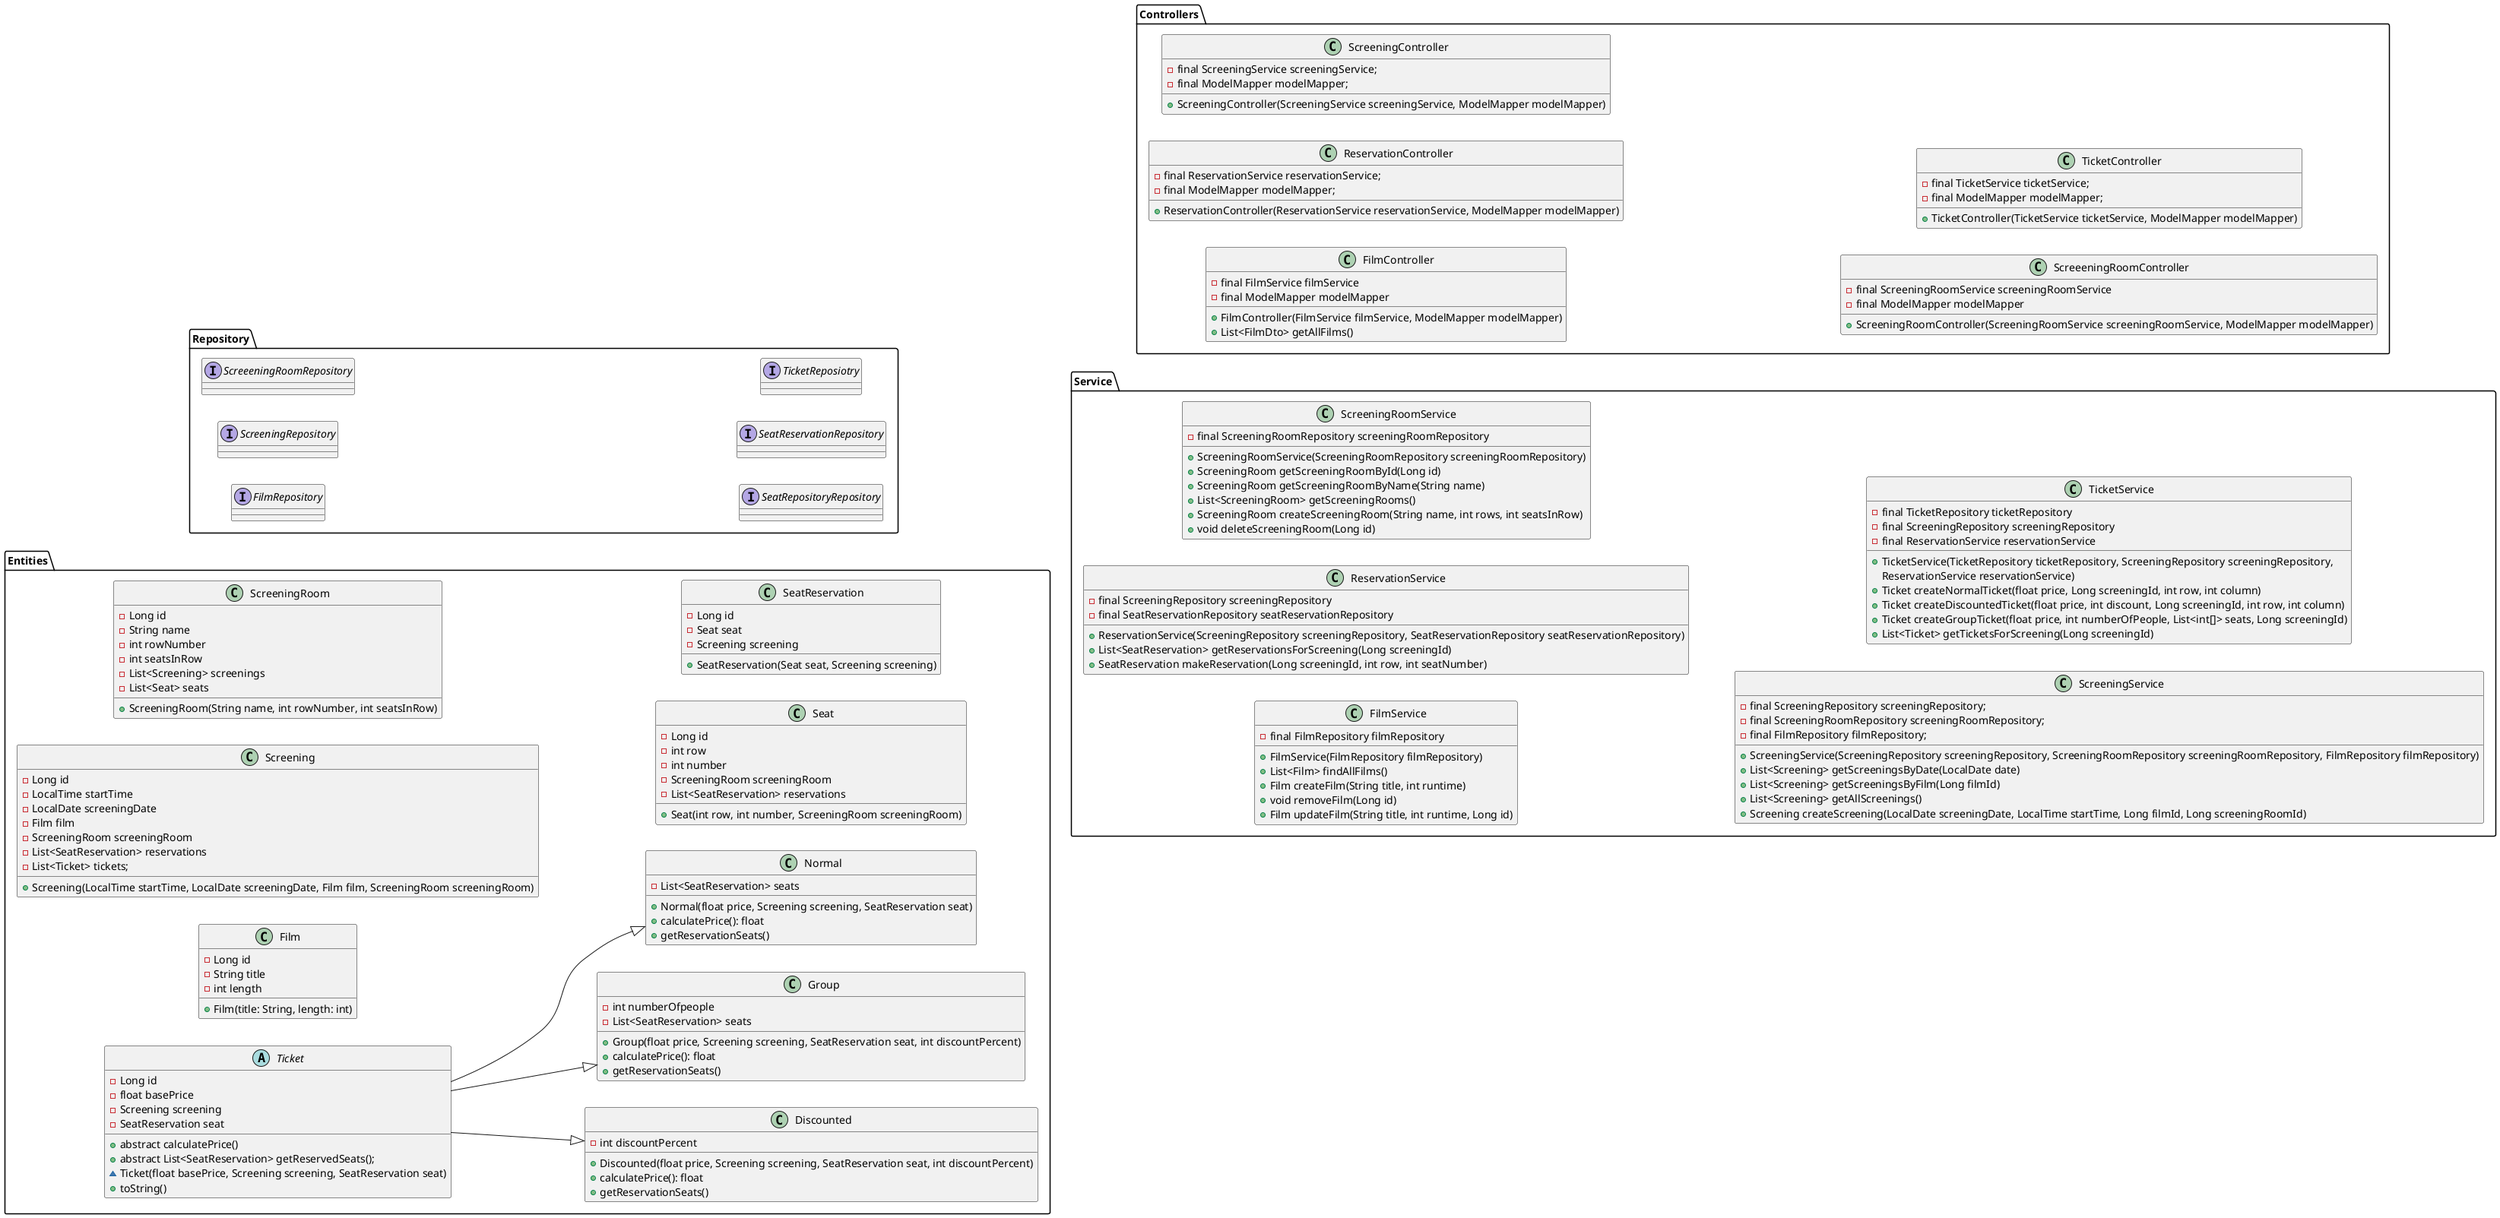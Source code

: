 @startuml classDiagram
left to right direction

package Entities {
    class Discounted {
        -int discountPercent
        +Discounted(float price, Screening screening, SeatReservation seat, int discountPercent)
        +calculatePrice(): float
        +getReservationSeats()
    }

    class Film {
        -Long id
        -String title
        -int length
        +Film(title: String, length: int)
    }

    class Group {
        -int numberOfpeople
        -List<SeatReservation> seats
        +Group(float price, Screening screening, SeatReservation seat, int discountPercent)
        +calculatePrice(): float
        +getReservationSeats()
    }

    class Normal {
        -List<SeatReservation> seats
        +Normal(float price, Screening screening, SeatReservation seat)
        +calculatePrice(): float
        +getReservationSeats()
    }

    class Screening{
        -Long id
        -LocalTime startTime
        -LocalDate screeningDate
        -Film film
        -ScreeningRoom screeningRoom
        -List<SeatReservation> reservations
        -List<Ticket> tickets;
        +Screening(LocalTime startTime, LocalDate screeningDate, Film film, ScreeningRoom screeningRoom)
    }

    class ScreeningRoom{
        -Long id
        -String name
        -int rowNumber
        -int seatsInRow
        -List<Screening> screenings
        -List<Seat> seats
        +ScreeningRoom(String name, int rowNumber, int seatsInRow)
    }

    class Seat {
        -Long id
        -int row
        -int number
        -ScreeningRoom screeningRoom
        -List<SeatReservation> reservations
        +Seat(int row, int number, ScreeningRoom screeningRoom)
    }

    class SeatReservation {
        -Long id
        -Seat seat
        -Screening screening
        +SeatReservation(Seat seat, Screening screening)
    }

    abstract class Ticket {
        -Long id
        -float basePrice
        -Screening screening
        -SeatReservation seat
        +abstract calculatePrice()
        +abstract List<SeatReservation> getReservedSeats();
        ~Ticket(float basePrice, Screening screening, SeatReservation seat)
        +toString()
    }
    Ticket --|> Normal
    Ticket --|> Group
    Ticket --|> Discounted
}


package Repository {
    interface FilmRepository 
    interface ScreeningRepository
    interface ScreeeningRoomRepository
    interface SeatRepositoryRepository
    interface SeatReservationRepository
    interface TicketReposiotry
}

package Service {
    class FilmService {
        -final FilmRepository filmRepository
        +FilmService(FilmRepository filmRepository)
        +List<Film> findAllFilms()
        +Film createFilm(String title, int runtime)
        +void removeFilm(Long id)
        +Film updateFilm(String title, int runtime, Long id)
    }

    class ReservationService {
        -final ScreeningRepository screeningRepository
        -final SeatReservationRepository seatReservationRepository
        +ReservationService(ScreeningRepository screeningRepository, SeatReservationRepository seatReservationRepository)
        +List<SeatReservation> getReservationsForScreening(Long screeningId)
        +SeatReservation makeReservation(Long screeningId, int row, int seatNumber) 
    }

    class ScreeningRoomService {
        -final ScreeningRoomRepository screeningRoomRepository
        +ScreeningRoomService(ScreeningRoomRepository screeningRoomRepository)
        +ScreeningRoom getScreeningRoomById(Long id)
        +ScreeningRoom getScreeningRoomByName(String name)
        +List<ScreeningRoom> getScreeningRooms()
        +ScreeningRoom createScreeningRoom(String name, int rows, int seatsInRow)
        +void deleteScreeningRoom(Long id)
    }

    class ScreeningService {
        -final ScreeningRepository screeningRepository;
        -final ScreeningRoomRepository screeningRoomRepository;
        -final FilmRepository filmRepository;
        +ScreeningService(ScreeningRepository screeningRepository, ScreeningRoomRepository screeningRoomRepository, FilmRepository filmRepository)
        +List<Screening> getScreeningsByDate(LocalDate date)
        +List<Screening> getScreeningsByFilm(Long filmId)
        +List<Screening> getAllScreenings()
        +Screening createScreening(LocalDate screeningDate, LocalTime startTime, Long filmId, Long screeningRoomId)
    }

    class TicketService {
        -final TicketRepository ticketRepository
        -final ScreeningRepository screeningRepository
        -final ReservationService reservationService
        +TicketService(TicketRepository ticketRepository, ScreeningRepository screeningRepository,
                            ReservationService reservationService)
        +Ticket createNormalTicket(float price, Long screeningId, int row, int column)
        +Ticket createDiscountedTicket(float price, int discount, Long screeningId, int row, int column)
        +Ticket createGroupTicket(float price, int numberOfPeople, List<int[]> seats, Long screeningId)
        +List<Ticket> getTicketsForScreening(Long screeningId)
    }
}

package Controllers {
    class FilmController {
        -final FilmService filmService
        -final ModelMapper modelMapper
        +FilmController(FilmService filmService, ModelMapper modelMapper)
        +List<FilmDto> getAllFilms()
    }

    class ReservationController {
        -final ReservationService reservationService;
        -final ModelMapper modelMapper;
        +ReservationController(ReservationService reservationService, ModelMapper modelMapper)
    }

    class ScreeningController {
        -final ScreeningService screeningService;
        -final ModelMapper modelMapper;
        +ScreeningController(ScreeningService screeningService, ModelMapper modelMapper)
    }

    class ScreeeningRoomController {
        -final ScreeningRoomService screeningRoomService
        -final ModelMapper modelMapper
        +ScreeningRoomController(ScreeningRoomService screeningRoomService, ModelMapper modelMapper)
    }

    class TicketController {
        -final TicketService ticketService;
        -final ModelMapper modelMapper;
        +TicketController(TicketService ticketService, ModelMapper modelMapper)
    }
}

@enduml